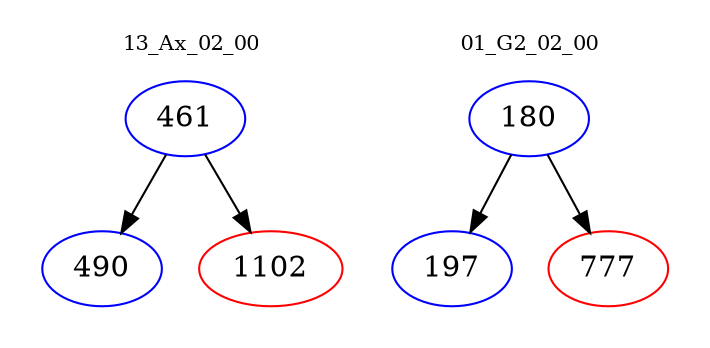 digraph{
subgraph cluster_0 {
color = white
label = "13_Ax_02_00";
fontsize=10;
T0_461 [label="461", color="blue"]
T0_461 -> T0_490 [color="black"]
T0_490 [label="490", color="blue"]
T0_461 -> T0_1102 [color="black"]
T0_1102 [label="1102", color="red"]
}
subgraph cluster_1 {
color = white
label = "01_G2_02_00";
fontsize=10;
T1_180 [label="180", color="blue"]
T1_180 -> T1_197 [color="black"]
T1_197 [label="197", color="blue"]
T1_180 -> T1_777 [color="black"]
T1_777 [label="777", color="red"]
}
}
